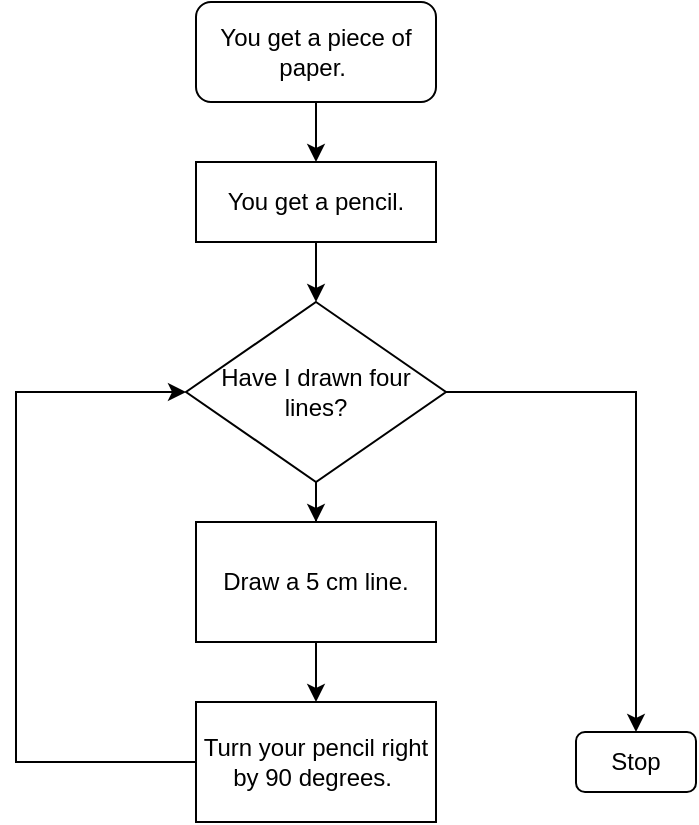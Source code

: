 <mxfile version="22.0.2" type="github">
  <diagram name="Page-1" id="aw5k2C5kqDD1IZF56TxK">
    <mxGraphModel dx="794" dy="478" grid="1" gridSize="10" guides="1" tooltips="1" connect="1" arrows="1" fold="1" page="1" pageScale="1" pageWidth="850" pageHeight="1100" math="0" shadow="0">
      <root>
        <mxCell id="0" />
        <mxCell id="1" parent="0" />
        <mxCell id="WswPEgIOQ1-zc3oKSySB-11" style="edgeStyle=orthogonalEdgeStyle;rounded=0;orthogonalLoop=1;jettySize=auto;html=1;" edge="1" parent="1" source="WswPEgIOQ1-zc3oKSySB-1" target="WswPEgIOQ1-zc3oKSySB-2">
          <mxGeometry relative="1" as="geometry" />
        </mxCell>
        <mxCell id="WswPEgIOQ1-zc3oKSySB-1" value="You get a piece of paper.&amp;nbsp;" style="rounded=1;whiteSpace=wrap;html=1;" vertex="1" parent="1">
          <mxGeometry x="210" y="50" width="120" height="50" as="geometry" />
        </mxCell>
        <mxCell id="WswPEgIOQ1-zc3oKSySB-12" style="edgeStyle=orthogonalEdgeStyle;rounded=0;orthogonalLoop=1;jettySize=auto;html=1;" edge="1" parent="1" source="WswPEgIOQ1-zc3oKSySB-2" target="WswPEgIOQ1-zc3oKSySB-3">
          <mxGeometry relative="1" as="geometry" />
        </mxCell>
        <mxCell id="WswPEgIOQ1-zc3oKSySB-2" value="You get a pencil." style="rounded=0;whiteSpace=wrap;html=1;" vertex="1" parent="1">
          <mxGeometry x="210" y="130" width="120" height="40" as="geometry" />
        </mxCell>
        <mxCell id="WswPEgIOQ1-zc3oKSySB-8" style="edgeStyle=orthogonalEdgeStyle;rounded=0;orthogonalLoop=1;jettySize=auto;html=1;" edge="1" parent="1" source="WswPEgIOQ1-zc3oKSySB-3" target="WswPEgIOQ1-zc3oKSySB-4">
          <mxGeometry relative="1" as="geometry" />
        </mxCell>
        <mxCell id="WswPEgIOQ1-zc3oKSySB-10" style="edgeStyle=orthogonalEdgeStyle;rounded=0;orthogonalLoop=1;jettySize=auto;html=1;entryX=0.5;entryY=0;entryDx=0;entryDy=0;" edge="1" parent="1" source="WswPEgIOQ1-zc3oKSySB-3" target="WswPEgIOQ1-zc3oKSySB-9">
          <mxGeometry relative="1" as="geometry" />
        </mxCell>
        <mxCell id="WswPEgIOQ1-zc3oKSySB-3" value="Have I drawn four &lt;br&gt;lines?" style="rhombus;whiteSpace=wrap;html=1;" vertex="1" parent="1">
          <mxGeometry x="205" y="200" width="130" height="90" as="geometry" />
        </mxCell>
        <mxCell id="WswPEgIOQ1-zc3oKSySB-7" style="edgeStyle=orthogonalEdgeStyle;rounded=0;orthogonalLoop=1;jettySize=auto;html=1;" edge="1" parent="1" source="WswPEgIOQ1-zc3oKSySB-4" target="WswPEgIOQ1-zc3oKSySB-5">
          <mxGeometry relative="1" as="geometry" />
        </mxCell>
        <mxCell id="WswPEgIOQ1-zc3oKSySB-4" value="Draw a 5 cm line." style="rounded=0;whiteSpace=wrap;html=1;" vertex="1" parent="1">
          <mxGeometry x="210" y="310" width="120" height="60" as="geometry" />
        </mxCell>
        <mxCell id="WswPEgIOQ1-zc3oKSySB-6" style="edgeStyle=orthogonalEdgeStyle;rounded=0;orthogonalLoop=1;jettySize=auto;html=1;" edge="1" parent="1" source="WswPEgIOQ1-zc3oKSySB-5" target="WswPEgIOQ1-zc3oKSySB-3">
          <mxGeometry relative="1" as="geometry">
            <Array as="points">
              <mxPoint x="120" y="430" />
              <mxPoint x="120" y="245" />
            </Array>
          </mxGeometry>
        </mxCell>
        <mxCell id="WswPEgIOQ1-zc3oKSySB-5" value="Turn your pencil right by 90 degrees.&amp;nbsp;" style="rounded=0;whiteSpace=wrap;html=1;" vertex="1" parent="1">
          <mxGeometry x="210" y="400" width="120" height="60" as="geometry" />
        </mxCell>
        <mxCell id="WswPEgIOQ1-zc3oKSySB-9" value="Stop" style="rounded=1;whiteSpace=wrap;html=1;" vertex="1" parent="1">
          <mxGeometry x="400" y="415" width="60" height="30" as="geometry" />
        </mxCell>
      </root>
    </mxGraphModel>
  </diagram>
</mxfile>
